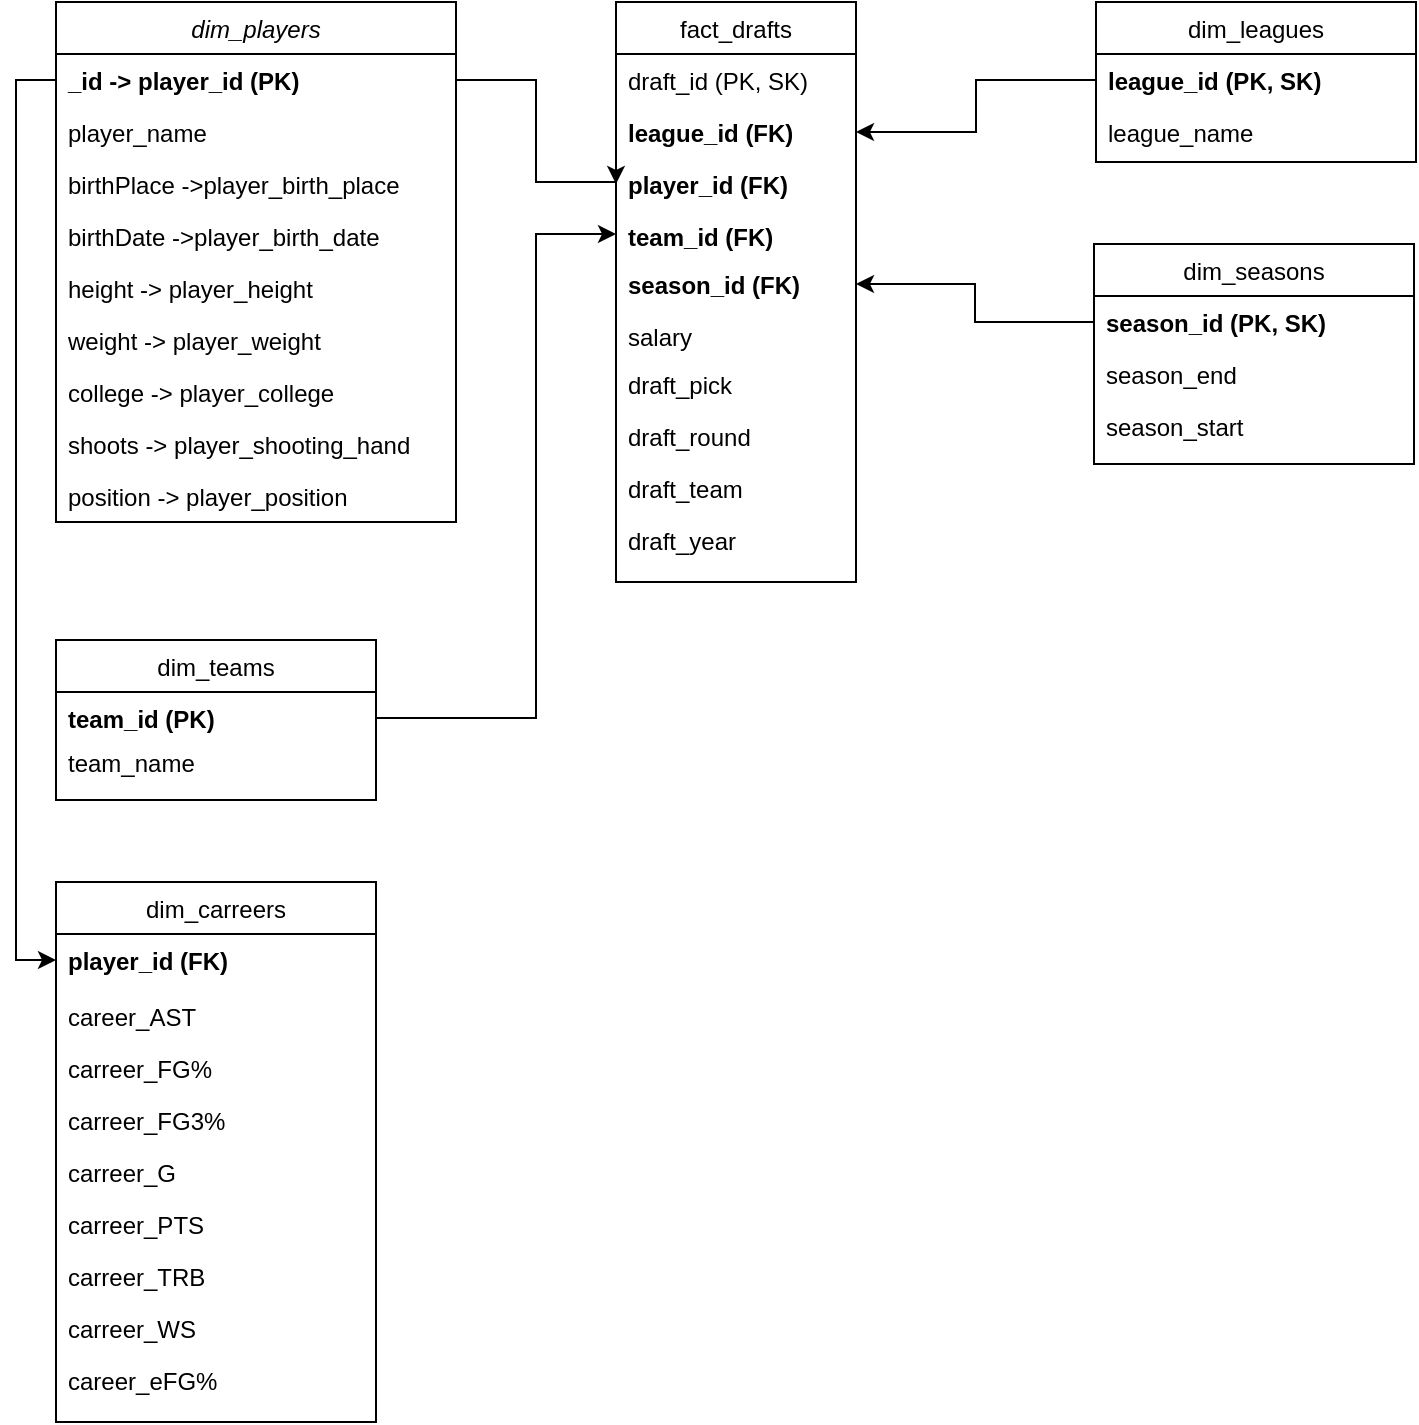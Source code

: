 <mxfile version="23.1.4" type="device">
  <diagram id="C5RBs43oDa-KdzZeNtuy" name="Page-1">
    <mxGraphModel dx="1466" dy="965" grid="1" gridSize="10" guides="1" tooltips="1" connect="1" arrows="1" fold="1" page="1" pageScale="1" pageWidth="827" pageHeight="1169" math="0" shadow="0">
      <root>
        <mxCell id="WIyWlLk6GJQsqaUBKTNV-0" />
        <mxCell id="WIyWlLk6GJQsqaUBKTNV-1" parent="WIyWlLk6GJQsqaUBKTNV-0" />
        <mxCell id="H78wjxbiyXzaBj3Ikfqw-43" value="dim_players" style="swimlane;fontStyle=2;align=center;verticalAlign=top;childLayout=stackLayout;horizontal=1;startSize=26;horizontalStack=0;resizeParent=1;resizeLast=0;collapsible=1;marginBottom=0;rounded=0;shadow=0;strokeWidth=1;" vertex="1" parent="WIyWlLk6GJQsqaUBKTNV-1">
          <mxGeometry x="60" y="40" width="200" height="260" as="geometry">
            <mxRectangle x="230" y="140" width="160" height="26" as="alternateBounds" />
          </mxGeometry>
        </mxCell>
        <mxCell id="H78wjxbiyXzaBj3Ikfqw-44" value="_id -&gt; player_id (PK)" style="text;align=left;verticalAlign=top;spacingLeft=4;spacingRight=4;overflow=hidden;rotatable=0;points=[[0,0.5],[1,0.5]];portConstraint=eastwest;fontStyle=1" vertex="1" parent="H78wjxbiyXzaBj3Ikfqw-43">
          <mxGeometry y="26" width="200" height="26" as="geometry" />
        </mxCell>
        <mxCell id="H78wjxbiyXzaBj3Ikfqw-49" value="player_name" style="text;align=left;verticalAlign=top;spacingLeft=4;spacingRight=4;overflow=hidden;rotatable=0;points=[[0,0.5],[1,0.5]];portConstraint=eastwest;" vertex="1" parent="H78wjxbiyXzaBj3Ikfqw-43">
          <mxGeometry y="52" width="200" height="26" as="geometry" />
        </mxCell>
        <mxCell id="H78wjxbiyXzaBj3Ikfqw-46" value="birthPlace -&gt;player_birth_place" style="text;align=left;verticalAlign=top;spacingLeft=4;spacingRight=4;overflow=hidden;rotatable=0;points=[[0,0.5],[1,0.5]];portConstraint=eastwest;rounded=0;shadow=0;html=0;" vertex="1" parent="H78wjxbiyXzaBj3Ikfqw-43">
          <mxGeometry y="78" width="200" height="26" as="geometry" />
        </mxCell>
        <mxCell id="H78wjxbiyXzaBj3Ikfqw-45" value="birthDate -&gt;player_birth_date" style="text;align=left;verticalAlign=top;spacingLeft=4;spacingRight=4;overflow=hidden;rotatable=0;points=[[0,0.5],[1,0.5]];portConstraint=eastwest;rounded=0;shadow=0;html=0;" vertex="1" parent="H78wjxbiyXzaBj3Ikfqw-43">
          <mxGeometry y="104" width="200" height="26" as="geometry" />
        </mxCell>
        <mxCell id="H78wjxbiyXzaBj3Ikfqw-50" value="height -&gt; player_height" style="text;align=left;verticalAlign=top;spacingLeft=4;spacingRight=4;overflow=hidden;rotatable=0;points=[[0,0.5],[1,0.5]];portConstraint=eastwest;rounded=0;shadow=0;html=0;" vertex="1" parent="H78wjxbiyXzaBj3Ikfqw-43">
          <mxGeometry y="130" width="200" height="26" as="geometry" />
        </mxCell>
        <mxCell id="H78wjxbiyXzaBj3Ikfqw-52" value="weight -&gt; player_weight" style="text;align=left;verticalAlign=top;spacingLeft=4;spacingRight=4;overflow=hidden;rotatable=0;points=[[0,0.5],[1,0.5]];portConstraint=eastwest;rounded=0;shadow=0;html=0;" vertex="1" parent="H78wjxbiyXzaBj3Ikfqw-43">
          <mxGeometry y="156" width="200" height="26" as="geometry" />
        </mxCell>
        <mxCell id="H78wjxbiyXzaBj3Ikfqw-47" value="college -&gt; player_college" style="text;align=left;verticalAlign=top;spacingLeft=4;spacingRight=4;overflow=hidden;rotatable=0;points=[[0,0.5],[1,0.5]];portConstraint=eastwest;rounded=0;shadow=0;html=0;" vertex="1" parent="H78wjxbiyXzaBj3Ikfqw-43">
          <mxGeometry y="182" width="200" height="26" as="geometry" />
        </mxCell>
        <mxCell id="H78wjxbiyXzaBj3Ikfqw-51" value="shoots -&gt; player_shooting_hand" style="text;align=left;verticalAlign=top;spacingLeft=4;spacingRight=4;overflow=hidden;rotatable=0;points=[[0,0.5],[1,0.5]];portConstraint=eastwest;rounded=0;shadow=0;html=0;" vertex="1" parent="H78wjxbiyXzaBj3Ikfqw-43">
          <mxGeometry y="208" width="200" height="26" as="geometry" />
        </mxCell>
        <mxCell id="H78wjxbiyXzaBj3Ikfqw-48" value="position -&gt; player_position" style="text;align=left;verticalAlign=top;spacingLeft=4;spacingRight=4;overflow=hidden;rotatable=0;points=[[0,0.5],[1,0.5]];portConstraint=eastwest;rounded=0;shadow=0;html=0;" vertex="1" parent="H78wjxbiyXzaBj3Ikfqw-43">
          <mxGeometry y="234" width="200" height="26" as="geometry" />
        </mxCell>
        <mxCell id="H78wjxbiyXzaBj3Ikfqw-66" value="dim_seasons" style="swimlane;fontStyle=0;align=center;verticalAlign=top;childLayout=stackLayout;horizontal=1;startSize=26;horizontalStack=0;resizeParent=1;resizeLast=0;collapsible=1;marginBottom=0;rounded=0;shadow=0;strokeWidth=1;" vertex="1" parent="WIyWlLk6GJQsqaUBKTNV-1">
          <mxGeometry x="579" y="161" width="160" height="110" as="geometry">
            <mxRectangle x="550" y="140" width="160" height="26" as="alternateBounds" />
          </mxGeometry>
        </mxCell>
        <mxCell id="H78wjxbiyXzaBj3Ikfqw-67" value="season_id (PK, SK)" style="text;align=left;verticalAlign=top;spacingLeft=4;spacingRight=4;overflow=hidden;rotatable=0;points=[[0,0.5],[1,0.5]];portConstraint=eastwest;fontStyle=1" vertex="1" parent="H78wjxbiyXzaBj3Ikfqw-66">
          <mxGeometry y="26" width="160" height="26" as="geometry" />
        </mxCell>
        <mxCell id="H78wjxbiyXzaBj3Ikfqw-70" value="season_end" style="text;align=left;verticalAlign=top;spacingLeft=4;spacingRight=4;overflow=hidden;rotatable=0;points=[[0,0.5],[1,0.5]];portConstraint=eastwest;rounded=0;shadow=0;html=0;" vertex="1" parent="H78wjxbiyXzaBj3Ikfqw-66">
          <mxGeometry y="52" width="160" height="26" as="geometry" />
        </mxCell>
        <mxCell id="H78wjxbiyXzaBj3Ikfqw-71" value="season_start" style="text;align=left;verticalAlign=top;spacingLeft=4;spacingRight=4;overflow=hidden;rotatable=0;points=[[0,0.5],[1,0.5]];portConstraint=eastwest;rounded=0;shadow=0;html=0;" vertex="1" parent="H78wjxbiyXzaBj3Ikfqw-66">
          <mxGeometry y="78" width="160" height="26" as="geometry" />
        </mxCell>
        <mxCell id="H78wjxbiyXzaBj3Ikfqw-73" value="fact_drafts" style="swimlane;fontStyle=0;align=center;verticalAlign=top;childLayout=stackLayout;horizontal=1;startSize=26;horizontalStack=0;resizeParent=1;resizeLast=0;collapsible=1;marginBottom=0;rounded=0;shadow=0;strokeWidth=1;" vertex="1" parent="WIyWlLk6GJQsqaUBKTNV-1">
          <mxGeometry x="340" y="40" width="120" height="290" as="geometry">
            <mxRectangle x="550" y="140" width="160" height="26" as="alternateBounds" />
          </mxGeometry>
        </mxCell>
        <mxCell id="H78wjxbiyXzaBj3Ikfqw-105" value="draft_id (PK, SK)" style="text;align=left;verticalAlign=top;spacingLeft=4;spacingRight=4;overflow=hidden;rotatable=0;points=[[0,0.5],[1,0.5]];portConstraint=eastwest;" vertex="1" parent="H78wjxbiyXzaBj3Ikfqw-73">
          <mxGeometry y="26" width="120" height="26" as="geometry" />
        </mxCell>
        <mxCell id="H78wjxbiyXzaBj3Ikfqw-106" value="" style="group" vertex="1" connectable="0" parent="H78wjxbiyXzaBj3Ikfqw-73">
          <mxGeometry y="52" width="120" height="230" as="geometry" />
        </mxCell>
        <mxCell id="H78wjxbiyXzaBj3Ikfqw-74" value="league_id (FK)" style="text;align=left;verticalAlign=top;spacingLeft=4;spacingRight=4;overflow=hidden;rotatable=0;points=[[0,0.5],[1,0.5]];portConstraint=eastwest;fontStyle=1" vertex="1" parent="H78wjxbiyXzaBj3Ikfqw-106">
          <mxGeometry width="120" height="26" as="geometry" />
        </mxCell>
        <mxCell id="H78wjxbiyXzaBj3Ikfqw-75" value="player_id (FK)" style="text;align=left;verticalAlign=top;spacingLeft=4;spacingRight=4;overflow=hidden;rotatable=0;points=[[0,0.5],[1,0.5]];portConstraint=eastwest;rounded=0;shadow=0;html=0;fontStyle=1" vertex="1" parent="H78wjxbiyXzaBj3Ikfqw-106">
          <mxGeometry y="26" width="160" height="26" as="geometry" />
        </mxCell>
        <mxCell id="H78wjxbiyXzaBj3Ikfqw-79" value="team_id (FK)" style="text;align=left;verticalAlign=top;spacingLeft=4;spacingRight=4;overflow=hidden;rotatable=0;points=[[0,0.5],[1,0.5]];portConstraint=eastwest;fontStyle=1" vertex="1" parent="H78wjxbiyXzaBj3Ikfqw-106">
          <mxGeometry y="52" width="160" height="24" as="geometry" />
        </mxCell>
        <mxCell id="H78wjxbiyXzaBj3Ikfqw-76" value="season_id (FK)" style="text;align=left;verticalAlign=top;spacingLeft=4;spacingRight=4;overflow=hidden;rotatable=0;points=[[0,0.5],[1,0.5]];portConstraint=eastwest;rounded=0;shadow=0;html=0;fontStyle=1" vertex="1" parent="H78wjxbiyXzaBj3Ikfqw-106">
          <mxGeometry y="76" width="120" height="26" as="geometry" />
        </mxCell>
        <mxCell id="H78wjxbiyXzaBj3Ikfqw-97" value="salary" style="text;align=left;verticalAlign=top;spacingLeft=4;spacingRight=4;overflow=hidden;rotatable=0;points=[[0,0.5],[1,0.5]];portConstraint=eastwest;" vertex="1" parent="H78wjxbiyXzaBj3Ikfqw-106">
          <mxGeometry y="102" width="160" height="24" as="geometry" />
        </mxCell>
        <mxCell id="H78wjxbiyXzaBj3Ikfqw-101" value="draft_pick" style="text;align=left;verticalAlign=top;spacingLeft=4;spacingRight=4;overflow=hidden;rotatable=0;points=[[0,0.5],[1,0.5]];portConstraint=eastwest;rounded=0;shadow=0;html=0;" vertex="1" parent="H78wjxbiyXzaBj3Ikfqw-106">
          <mxGeometry y="126" width="160" height="26" as="geometry" />
        </mxCell>
        <mxCell id="H78wjxbiyXzaBj3Ikfqw-102" value="draft_round" style="text;align=left;verticalAlign=top;spacingLeft=4;spacingRight=4;overflow=hidden;rotatable=0;points=[[0,0.5],[1,0.5]];portConstraint=eastwest;rounded=0;shadow=0;html=0;" vertex="1" parent="H78wjxbiyXzaBj3Ikfqw-106">
          <mxGeometry y="152" width="160" height="26" as="geometry" />
        </mxCell>
        <mxCell id="H78wjxbiyXzaBj3Ikfqw-103" value="draft_team" style="text;align=left;verticalAlign=top;spacingLeft=4;spacingRight=4;overflow=hidden;rotatable=0;points=[[0,0.5],[1,0.5]];portConstraint=eastwest;rounded=0;shadow=0;html=0;" vertex="1" parent="H78wjxbiyXzaBj3Ikfqw-106">
          <mxGeometry y="178" width="160" height="26" as="geometry" />
        </mxCell>
        <mxCell id="H78wjxbiyXzaBj3Ikfqw-104" value="draft_year" style="text;align=left;verticalAlign=top;spacingLeft=4;spacingRight=4;overflow=hidden;rotatable=0;points=[[0,0.5],[1,0.5]];portConstraint=eastwest;" vertex="1" parent="H78wjxbiyXzaBj3Ikfqw-106">
          <mxGeometry y="204" width="160" height="26" as="geometry" />
        </mxCell>
        <mxCell id="H78wjxbiyXzaBj3Ikfqw-80" value="dim_leagues" style="swimlane;fontStyle=0;align=center;verticalAlign=top;childLayout=stackLayout;horizontal=1;startSize=26;horizontalStack=0;resizeParent=1;resizeLast=0;collapsible=1;marginBottom=0;rounded=0;shadow=0;strokeWidth=1;" vertex="1" parent="WIyWlLk6GJQsqaUBKTNV-1">
          <mxGeometry x="580" y="40" width="160" height="80" as="geometry">
            <mxRectangle x="550" y="140" width="160" height="26" as="alternateBounds" />
          </mxGeometry>
        </mxCell>
        <mxCell id="H78wjxbiyXzaBj3Ikfqw-81" value="league_id (PK, SK)" style="text;align=left;verticalAlign=top;spacingLeft=4;spacingRight=4;overflow=hidden;rotatable=0;points=[[0,0.5],[1,0.5]];portConstraint=eastwest;fontStyle=1" vertex="1" parent="H78wjxbiyXzaBj3Ikfqw-80">
          <mxGeometry y="26" width="160" height="26" as="geometry" />
        </mxCell>
        <mxCell id="H78wjxbiyXzaBj3Ikfqw-82" value="league_name" style="text;align=left;verticalAlign=top;spacingLeft=4;spacingRight=4;overflow=hidden;rotatable=0;points=[[0,0.5],[1,0.5]];portConstraint=eastwest;rounded=0;shadow=0;html=0;" vertex="1" parent="H78wjxbiyXzaBj3Ikfqw-80">
          <mxGeometry y="52" width="160" height="26" as="geometry" />
        </mxCell>
        <mxCell id="H78wjxbiyXzaBj3Ikfqw-84" value="dim_carreers" style="swimlane;fontStyle=0;align=center;verticalAlign=top;childLayout=stackLayout;horizontal=1;startSize=26;horizontalStack=0;resizeParent=1;resizeLast=0;collapsible=1;marginBottom=0;rounded=0;shadow=0;strokeWidth=1;" vertex="1" parent="WIyWlLk6GJQsqaUBKTNV-1">
          <mxGeometry x="60" y="480" width="160" height="270" as="geometry">
            <mxRectangle x="550" y="140" width="160" height="26" as="alternateBounds" />
          </mxGeometry>
        </mxCell>
        <mxCell id="H78wjxbiyXzaBj3Ikfqw-96" value="player_id (FK)" style="text;align=left;verticalAlign=top;spacingLeft=4;spacingRight=4;overflow=hidden;rotatable=0;points=[[0,0.5],[1,0.5]];portConstraint=eastwest;rounded=0;shadow=0;html=0;fontStyle=1" vertex="1" parent="H78wjxbiyXzaBj3Ikfqw-84">
          <mxGeometry y="26" width="160" height="26" as="geometry" />
        </mxCell>
        <mxCell id="H78wjxbiyXzaBj3Ikfqw-88" value="career_AST" style="text;align=left;verticalAlign=top;spacingLeft=4;spacingRight=4;overflow=hidden;rotatable=0;points=[[0,0.5],[1,0.5]];portConstraint=eastwest;rounded=0;shadow=0;html=0;" vertex="1" parent="WIyWlLk6GJQsqaUBKTNV-1">
          <mxGeometry x="60" y="534" width="160" height="26" as="geometry" />
        </mxCell>
        <mxCell id="H78wjxbiyXzaBj3Ikfqw-89" value="carreer_FG%" style="text;align=left;verticalAlign=top;spacingLeft=4;spacingRight=4;overflow=hidden;rotatable=0;points=[[0,0.5],[1,0.5]];portConstraint=eastwest;rounded=0;shadow=0;html=0;" vertex="1" parent="WIyWlLk6GJQsqaUBKTNV-1">
          <mxGeometry x="60" y="560" width="160" height="26" as="geometry" />
        </mxCell>
        <mxCell id="H78wjxbiyXzaBj3Ikfqw-90" value="carreer_FG3%" style="text;align=left;verticalAlign=top;spacingLeft=4;spacingRight=4;overflow=hidden;rotatable=0;points=[[0,0.5],[1,0.5]];portConstraint=eastwest;" vertex="1" parent="WIyWlLk6GJQsqaUBKTNV-1">
          <mxGeometry x="60" y="586" width="160" height="26" as="geometry" />
        </mxCell>
        <mxCell id="H78wjxbiyXzaBj3Ikfqw-91" value="carreer_G" style="text;align=left;verticalAlign=top;spacingLeft=4;spacingRight=4;overflow=hidden;rotatable=0;points=[[0,0.5],[1,0.5]];portConstraint=eastwest;rounded=0;shadow=0;html=0;" vertex="1" parent="WIyWlLk6GJQsqaUBKTNV-1">
          <mxGeometry x="60" y="612" width="160" height="26" as="geometry" />
        </mxCell>
        <mxCell id="H78wjxbiyXzaBj3Ikfqw-92" value="carreer_PTS" style="text;align=left;verticalAlign=top;spacingLeft=4;spacingRight=4;overflow=hidden;rotatable=0;points=[[0,0.5],[1,0.5]];portConstraint=eastwest;rounded=0;shadow=0;html=0;" vertex="1" parent="WIyWlLk6GJQsqaUBKTNV-1">
          <mxGeometry x="60" y="638" width="160" height="26" as="geometry" />
        </mxCell>
        <mxCell id="H78wjxbiyXzaBj3Ikfqw-93" value="carreer_TRB" style="text;align=left;verticalAlign=top;spacingLeft=4;spacingRight=4;overflow=hidden;rotatable=0;points=[[0,0.5],[1,0.5]];portConstraint=eastwest;rounded=0;shadow=0;html=0;" vertex="1" parent="WIyWlLk6GJQsqaUBKTNV-1">
          <mxGeometry x="60" y="664" width="160" height="26" as="geometry" />
        </mxCell>
        <mxCell id="H78wjxbiyXzaBj3Ikfqw-94" value="carreer_WS" style="text;align=left;verticalAlign=top;spacingLeft=4;spacingRight=4;overflow=hidden;rotatable=0;points=[[0,0.5],[1,0.5]];portConstraint=eastwest;rounded=0;shadow=0;html=0;" vertex="1" parent="WIyWlLk6GJQsqaUBKTNV-1">
          <mxGeometry x="60" y="690" width="160" height="26" as="geometry" />
        </mxCell>
        <mxCell id="H78wjxbiyXzaBj3Ikfqw-95" value="career_eFG%" style="text;align=left;verticalAlign=top;spacingLeft=4;spacingRight=4;overflow=hidden;rotatable=0;points=[[0,0.5],[1,0.5]];portConstraint=eastwest;" vertex="1" parent="WIyWlLk6GJQsqaUBKTNV-1">
          <mxGeometry x="60" y="716" width="160" height="26" as="geometry" />
        </mxCell>
        <mxCell id="H78wjxbiyXzaBj3Ikfqw-98" value="dim_teams" style="swimlane;fontStyle=0;align=center;verticalAlign=top;childLayout=stackLayout;horizontal=1;startSize=26;horizontalStack=0;resizeParent=1;resizeLast=0;collapsible=1;marginBottom=0;rounded=0;shadow=0;strokeWidth=1;" vertex="1" parent="WIyWlLk6GJQsqaUBKTNV-1">
          <mxGeometry x="60" y="359" width="160" height="80" as="geometry">
            <mxRectangle x="550" y="140" width="160" height="26" as="alternateBounds" />
          </mxGeometry>
        </mxCell>
        <mxCell id="H78wjxbiyXzaBj3Ikfqw-99" value="team_id (PK)" style="text;align=left;verticalAlign=top;spacingLeft=4;spacingRight=4;overflow=hidden;rotatable=0;points=[[0,0.5],[1,0.5]];portConstraint=eastwest;fontStyle=1" vertex="1" parent="H78wjxbiyXzaBj3Ikfqw-98">
          <mxGeometry y="26" width="160" height="22" as="geometry" />
        </mxCell>
        <mxCell id="H78wjxbiyXzaBj3Ikfqw-100" value="team_name" style="text;align=left;verticalAlign=top;spacingLeft=4;spacingRight=4;overflow=hidden;rotatable=0;points=[[0,0.5],[1,0.5]];portConstraint=eastwest;rounded=0;shadow=0;html=0;" vertex="1" parent="H78wjxbiyXzaBj3Ikfqw-98">
          <mxGeometry y="48" width="160" height="26" as="geometry" />
        </mxCell>
        <mxCell id="H78wjxbiyXzaBj3Ikfqw-112" style="edgeStyle=orthogonalEdgeStyle;rounded=0;orthogonalLoop=1;jettySize=auto;html=1;exitX=1;exitY=0.5;exitDx=0;exitDy=0;entryX=0;entryY=0.5;entryDx=0;entryDy=0;" edge="1" parent="WIyWlLk6GJQsqaUBKTNV-1" source="H78wjxbiyXzaBj3Ikfqw-99" target="H78wjxbiyXzaBj3Ikfqw-79">
          <mxGeometry relative="1" as="geometry">
            <Array as="points">
              <mxPoint x="300" y="398" />
              <mxPoint x="300" y="156" />
            </Array>
          </mxGeometry>
        </mxCell>
        <mxCell id="H78wjxbiyXzaBj3Ikfqw-114" style="edgeStyle=orthogonalEdgeStyle;rounded=0;orthogonalLoop=1;jettySize=auto;html=1;exitX=1;exitY=0.5;exitDx=0;exitDy=0;entryX=0;entryY=0.5;entryDx=0;entryDy=0;" edge="1" parent="WIyWlLk6GJQsqaUBKTNV-1" source="H78wjxbiyXzaBj3Ikfqw-44" target="H78wjxbiyXzaBj3Ikfqw-75">
          <mxGeometry relative="1" as="geometry">
            <Array as="points">
              <mxPoint x="300" y="79" />
              <mxPoint x="300" y="130" />
              <mxPoint x="340" y="130" />
            </Array>
          </mxGeometry>
        </mxCell>
        <mxCell id="H78wjxbiyXzaBj3Ikfqw-115" style="edgeStyle=orthogonalEdgeStyle;rounded=0;orthogonalLoop=1;jettySize=auto;html=1;exitX=0;exitY=0.5;exitDx=0;exitDy=0;" edge="1" parent="WIyWlLk6GJQsqaUBKTNV-1" source="H78wjxbiyXzaBj3Ikfqw-67" target="H78wjxbiyXzaBj3Ikfqw-76">
          <mxGeometry relative="1" as="geometry" />
        </mxCell>
        <mxCell id="H78wjxbiyXzaBj3Ikfqw-116" style="edgeStyle=orthogonalEdgeStyle;rounded=0;orthogonalLoop=1;jettySize=auto;html=1;exitX=0;exitY=0.5;exitDx=0;exitDy=0;entryX=1;entryY=0.5;entryDx=0;entryDy=0;" edge="1" parent="WIyWlLk6GJQsqaUBKTNV-1" source="H78wjxbiyXzaBj3Ikfqw-81" target="H78wjxbiyXzaBj3Ikfqw-74">
          <mxGeometry relative="1" as="geometry" />
        </mxCell>
        <mxCell id="H78wjxbiyXzaBj3Ikfqw-120" style="edgeStyle=orthogonalEdgeStyle;rounded=0;orthogonalLoop=1;jettySize=auto;html=1;exitX=0;exitY=0.5;exitDx=0;exitDy=0;entryX=0;entryY=0.5;entryDx=0;entryDy=0;" edge="1" parent="WIyWlLk6GJQsqaUBKTNV-1" source="H78wjxbiyXzaBj3Ikfqw-44" target="H78wjxbiyXzaBj3Ikfqw-96">
          <mxGeometry relative="1" as="geometry" />
        </mxCell>
      </root>
    </mxGraphModel>
  </diagram>
</mxfile>
